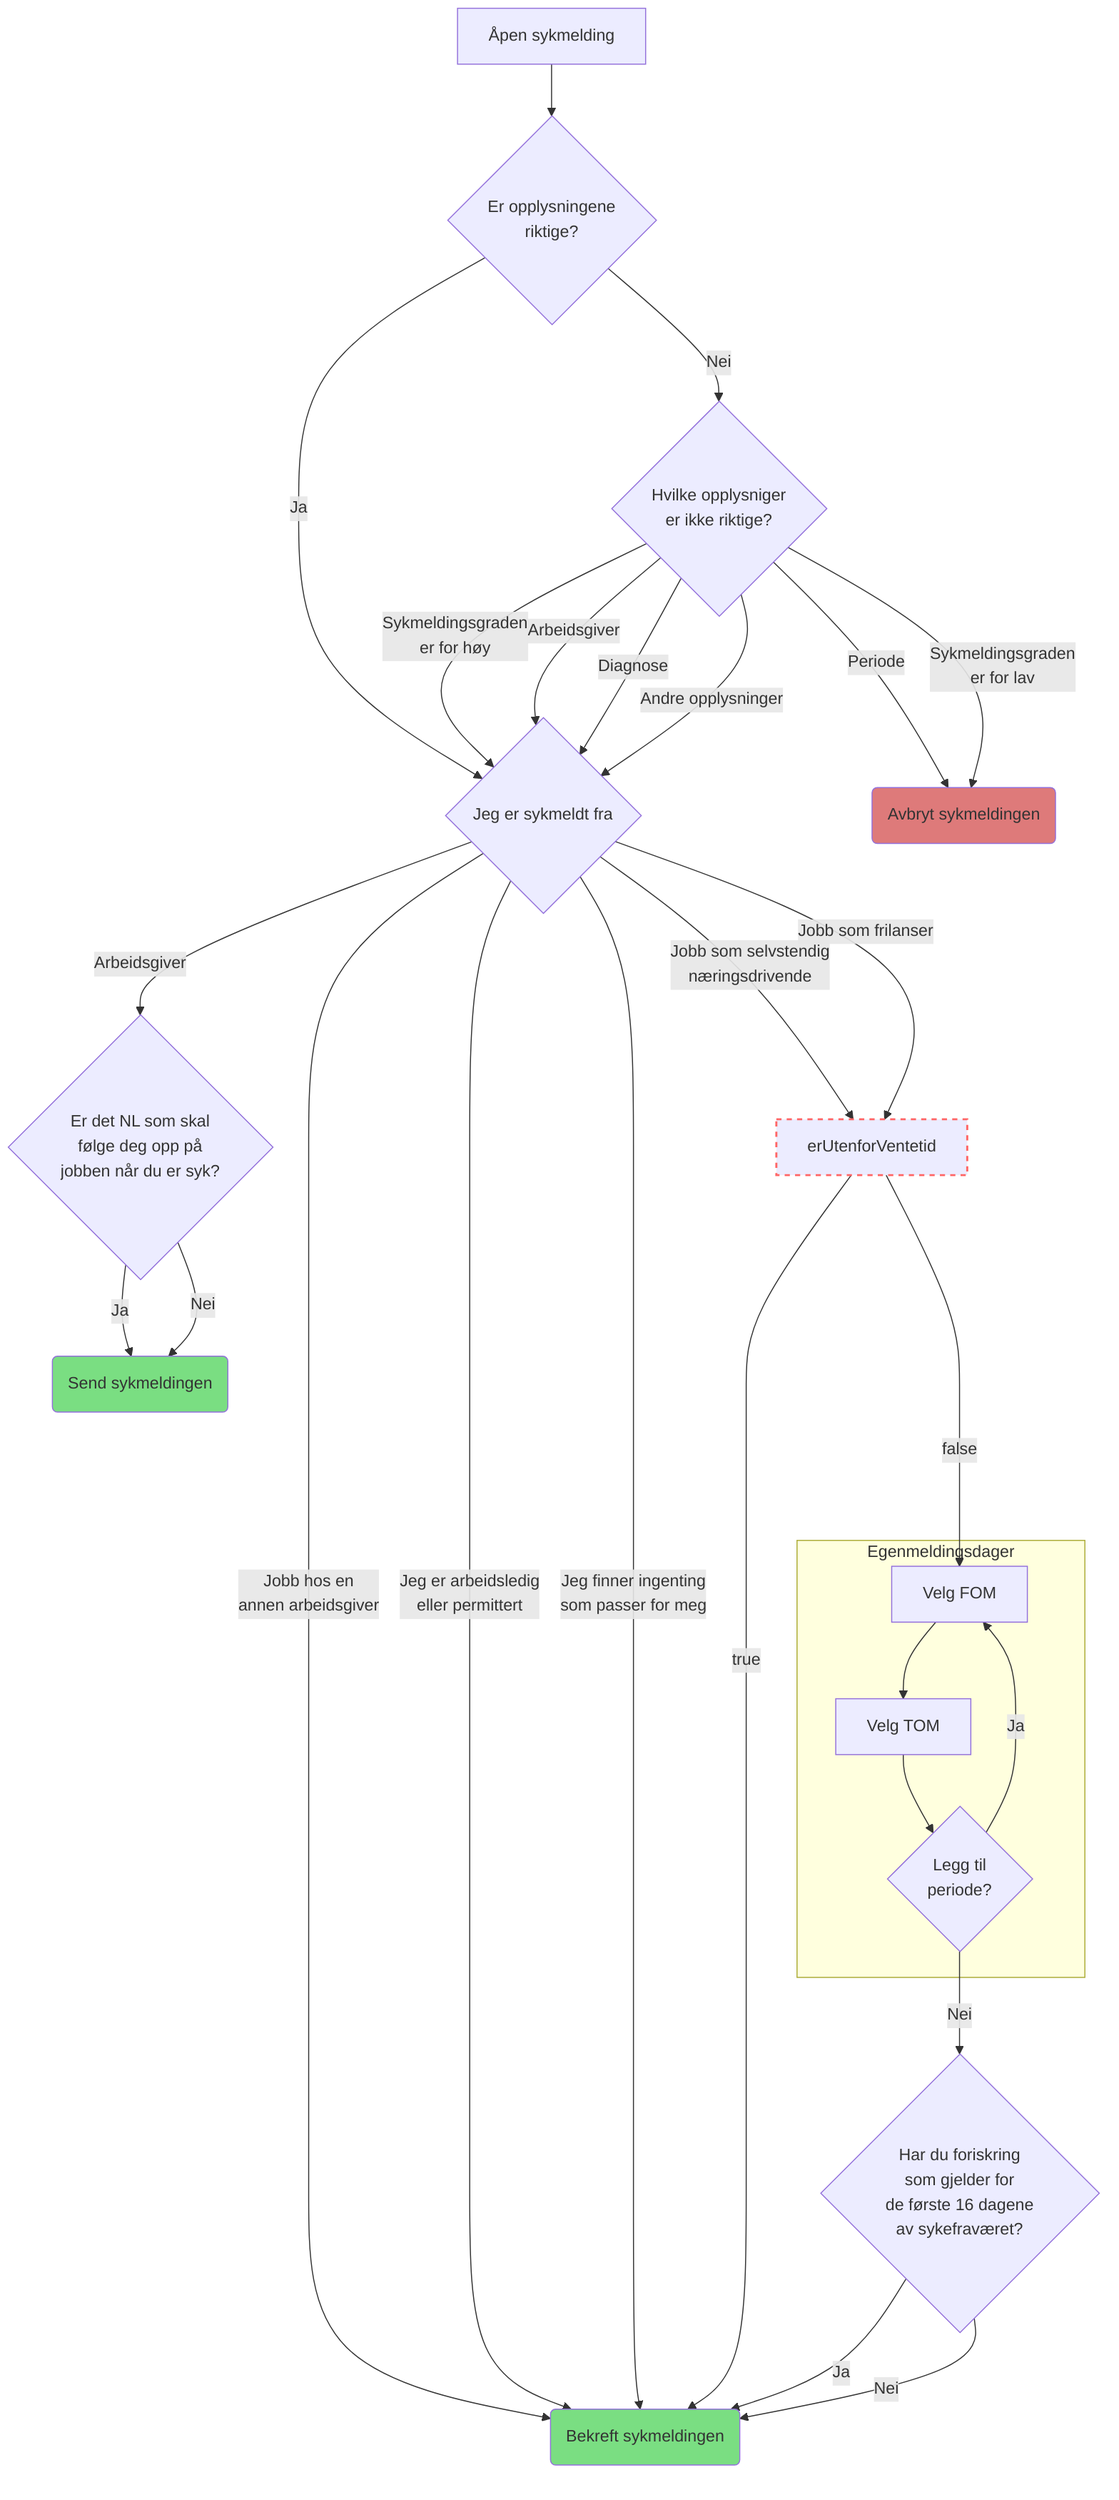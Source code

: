 graph TD
    OK_APEN[Åpen sykmelding] --> OPPLYSNINGER{ Er opplysningene <br/> riktige? };

    OPPLYSNINGER -->|Ja| SYKMELDT_FRA{ Jeg er sykmeldt fra }
    OPPLYSNINGER -->|Nei| URIKTIGE_OPPLYSNINGER{ Hvilke opplysniger <br/> er ikke riktige? }

    URIKTIGE_OPPLYSNINGER -->|Periode| AVBRYT( Avbryt sykmeldingen)
    URIKTIGE_OPPLYSNINGER -->|Sykmeldingsgraden <br/> er for lav| AVBRYT
    URIKTIGE_OPPLYSNINGER -->|Sykmeldingsgraden <br/> er for høy| SYKMELDT_FRA
    URIKTIGE_OPPLYSNINGER -->|Arbeidsgiver| SYKMELDT_FRA
    URIKTIGE_OPPLYSNINGER -->|Diagnose| SYKMELDT_FRA
    URIKTIGE_OPPLYSNINGER -->|Andre opplysninger| SYKMELDT_FRA

    SYKMELDT_FRA -->|Arbeidsgiver| ARBEIDSGIVER{ Er det NL som skal <br/> følge deg opp på <br/> jobben når du er syk? };
    SYKMELDT_FRA -->|Jobb som selvstendig <br/> næringsdrivende| UTENFOR_VENTETID[ erUtenforVentetid ]
    SYKMELDT_FRA -->|Jobb som frilanser| UTENFOR_VENTETID
    SYKMELDT_FRA -->|Jobb hos en <br/> annen arbeidsgiver| BEKREFT
    SYKMELDT_FRA -->|Jeg er arbeidsledig <br/> eller permittert| BEKREFT
    SYKMELDT_FRA -->|Jeg finner ingenting <br/> som passer for meg| BEKREFT

    UTENFOR_VENTETID -->|true| BEKREFT( Bekreft sykmeldingen )
    UTENFOR_VENTETID ---->|false| FOM

    subgraph Egenmeldingsdager
    FOM[Velg FOM] --> TOM[Velg TOM] --> NY_PERIODE{Legg til <br/> periode?} -->|Ja| FOM
    end

    NY_PERIODE -->|Nei| FORSIKRING{Har du foriskring <br/> som gjelder for <br/> de første 16 dagene <br/> av sykefraværet?} 

    FORSIKRING -->|Ja| BEKREFT
    FORSIKRING -->|Nei| BEKREFT

    ARBEIDSGIVER -->|Ja| SEND( Send sykmeldingen )
    ARBEIDSGIVER -->|Nei| SEND

    style AVBRYT fill:#de7a7a
    style BEKREFT fill:#7ade82
    style SEND fill:#7ade82
    style UTENFOR_VENTETID stroke:#f66,stroke-width:2px,stroke-dasharray: 5 5